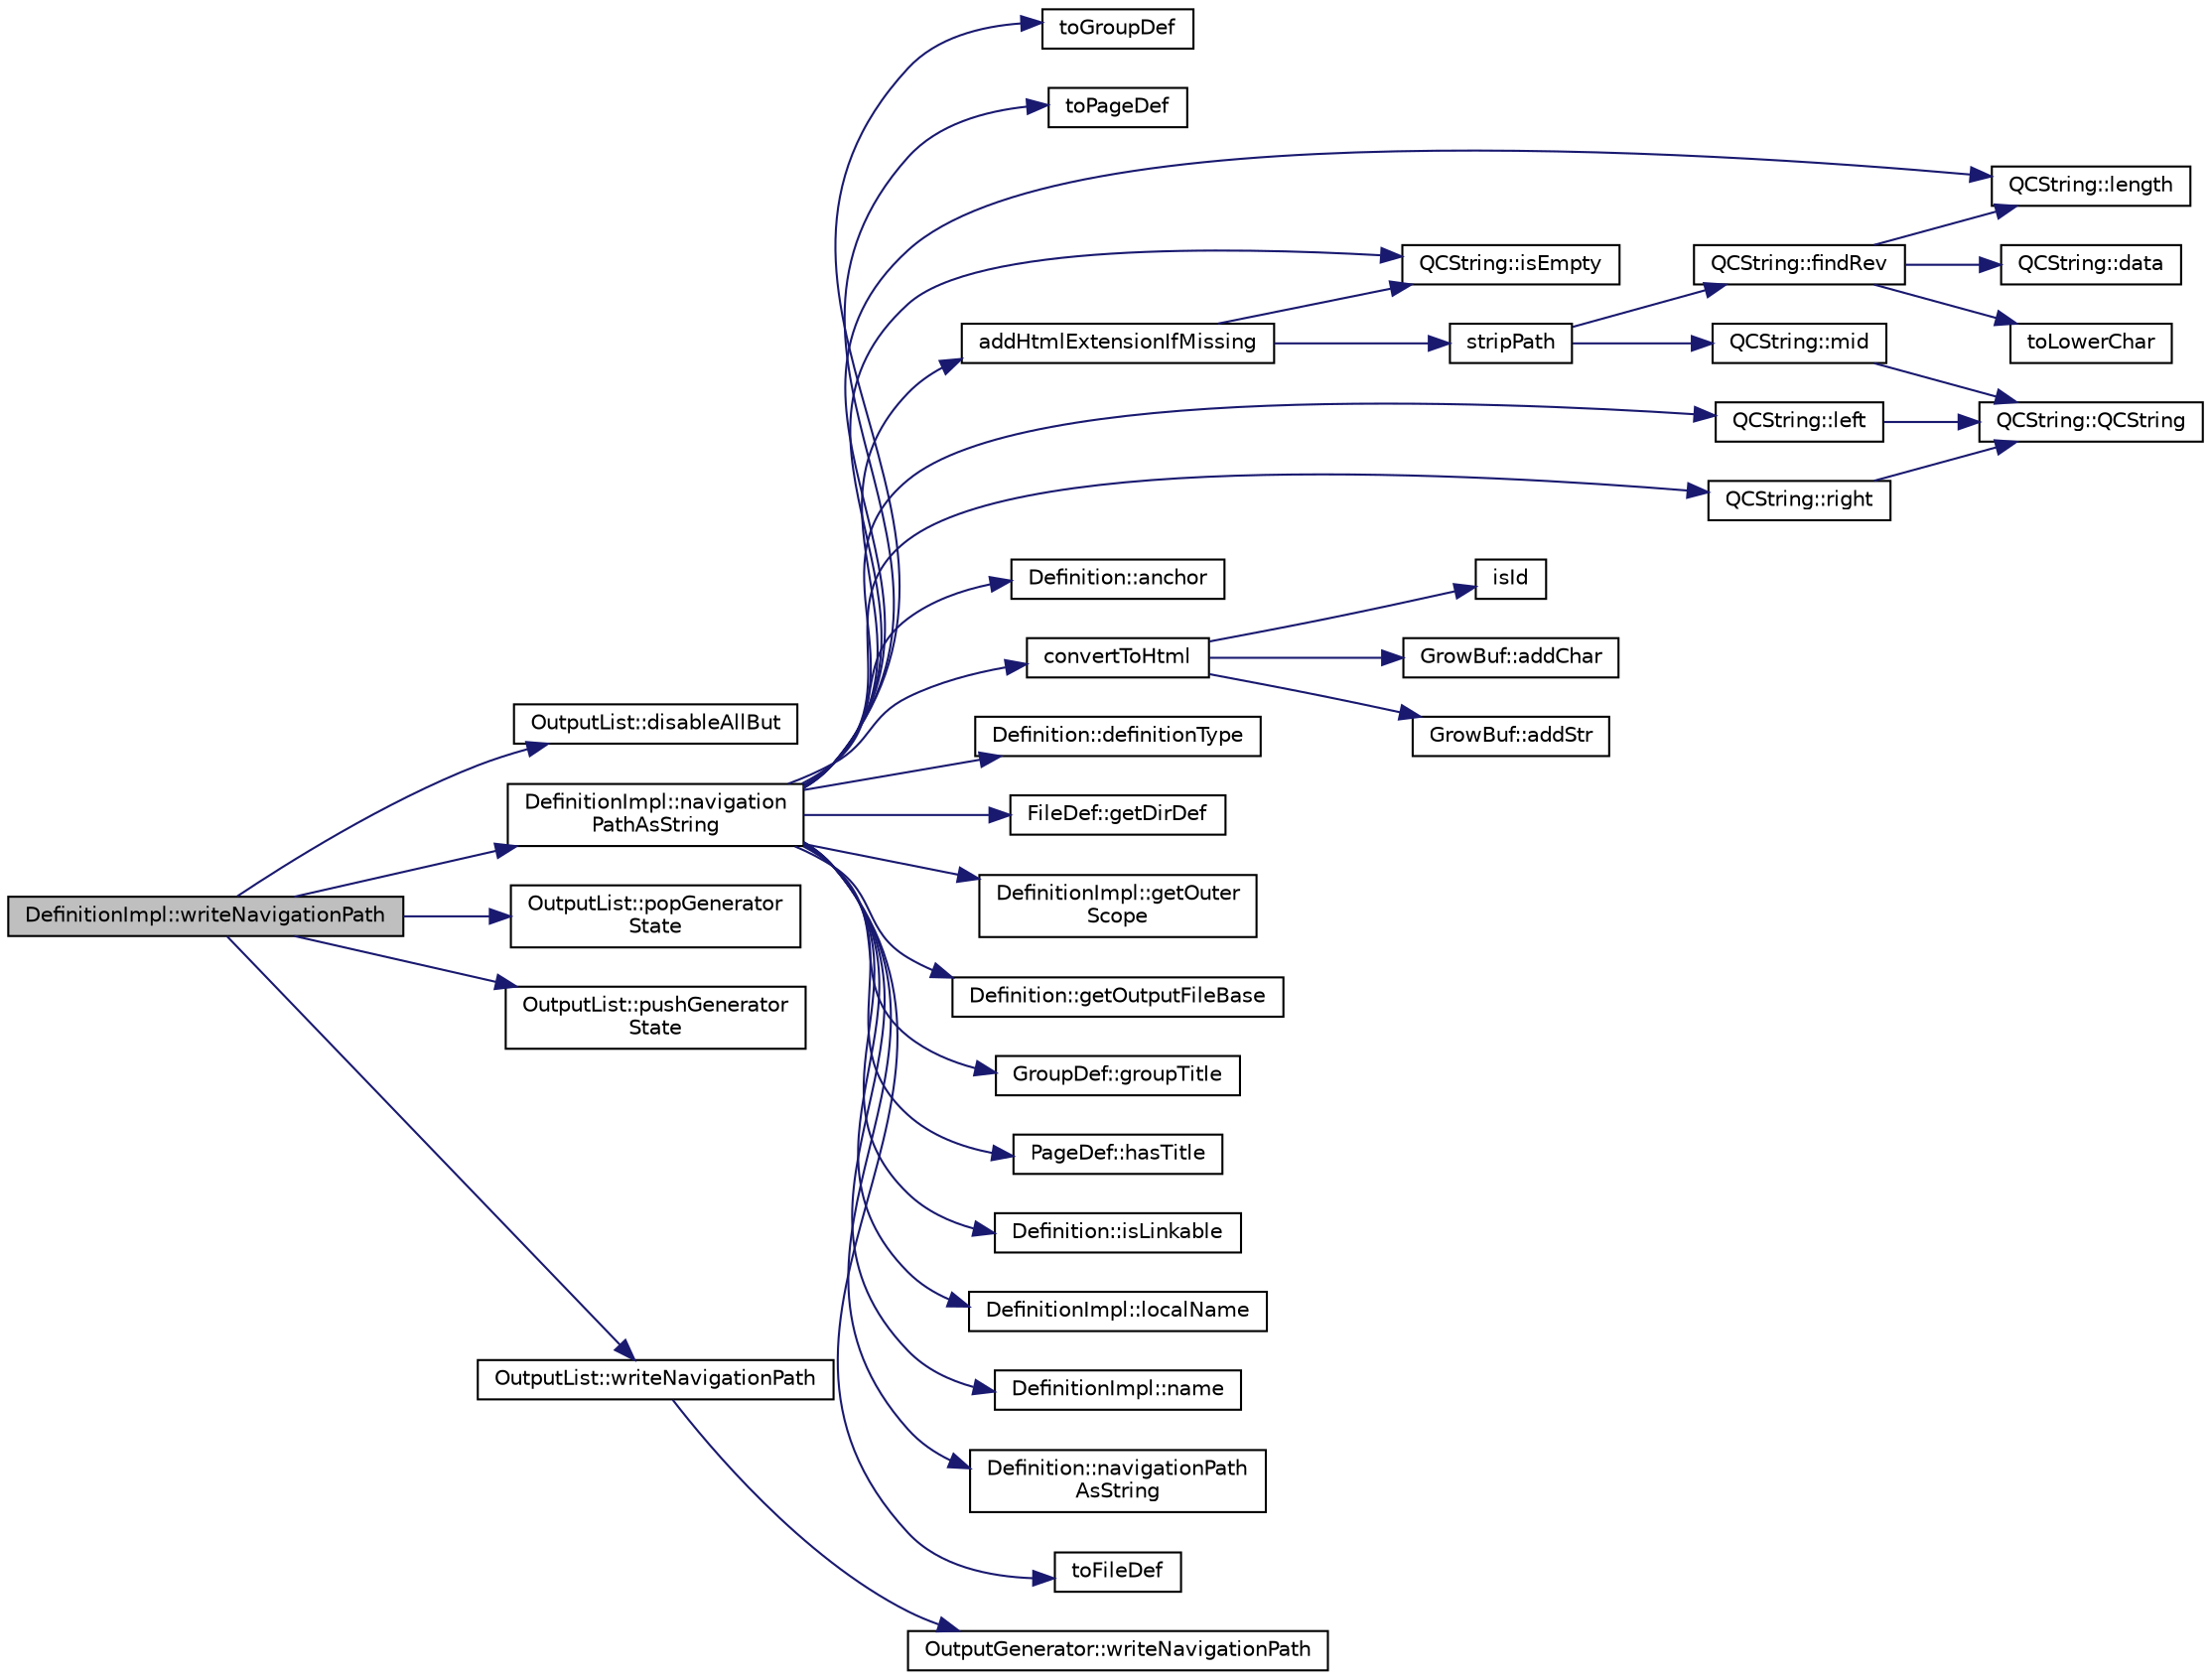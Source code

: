 digraph "DefinitionImpl::writeNavigationPath"
{
 // LATEX_PDF_SIZE
  edge [fontname="Helvetica",fontsize="10",labelfontname="Helvetica",labelfontsize="10"];
  node [fontname="Helvetica",fontsize="10",shape=record];
  rankdir="LR";
  Node1 [label="DefinitionImpl::writeNavigationPath",height=0.2,width=0.4,color="black", fillcolor="grey75", style="filled", fontcolor="black",tooltip=" "];
  Node1 -> Node2 [color="midnightblue",fontsize="10",style="solid",fontname="Helvetica"];
  Node2 [label="OutputList::disableAllBut",height=0.2,width=0.4,color="black", fillcolor="white", style="filled",URL="$classOutputList.html#a73f9be626eea01f1ccd1b446dcf2c003",tooltip=" "];
  Node1 -> Node3 [color="midnightblue",fontsize="10",style="solid",fontname="Helvetica"];
  Node3 [label="DefinitionImpl::navigation\lPathAsString",height=0.2,width=0.4,color="black", fillcolor="white", style="filled",URL="$classDefinitionImpl.html#ad4c47fcf278c5cb6b23e82b584413ee8",tooltip=" "];
  Node3 -> Node4 [color="midnightblue",fontsize="10",style="solid",fontname="Helvetica"];
  Node4 [label="addHtmlExtensionIfMissing",height=0.2,width=0.4,color="black", fillcolor="white", style="filled",URL="$util_8cpp.html#a36c74291c5a9adc05d5cb6c0932f6b82",tooltip=" "];
  Node4 -> Node5 [color="midnightblue",fontsize="10",style="solid",fontname="Helvetica"];
  Node5 [label="QCString::isEmpty",height=0.2,width=0.4,color="black", fillcolor="white", style="filled",URL="$classQCString.html#a621c4090d69ad7d05ef8e5234376c3d8",tooltip=" "];
  Node4 -> Node6 [color="midnightblue",fontsize="10",style="solid",fontname="Helvetica"];
  Node6 [label="stripPath",height=0.2,width=0.4,color="black", fillcolor="white", style="filled",URL="$util_8cpp.html#a3d37ec79f266698bd836af54ba75e63e",tooltip=" "];
  Node6 -> Node7 [color="midnightblue",fontsize="10",style="solid",fontname="Helvetica"];
  Node7 [label="QCString::findRev",height=0.2,width=0.4,color="black", fillcolor="white", style="filled",URL="$classQCString.html#ab47a6435c16d61d04fb448f1080b4e26",tooltip=" "];
  Node7 -> Node8 [color="midnightblue",fontsize="10",style="solid",fontname="Helvetica"];
  Node8 [label="QCString::data",height=0.2,width=0.4,color="black", fillcolor="white", style="filled",URL="$classQCString.html#ac3aa3ac1a1c36d3305eba22a2eb0d098",tooltip=" "];
  Node7 -> Node9 [color="midnightblue",fontsize="10",style="solid",fontname="Helvetica"];
  Node9 [label="QCString::length",height=0.2,width=0.4,color="black", fillcolor="white", style="filled",URL="$classQCString.html#ac52596733e9110b778019946d73fb268",tooltip=" "];
  Node7 -> Node10 [color="midnightblue",fontsize="10",style="solid",fontname="Helvetica"];
  Node10 [label="toLowerChar",height=0.2,width=0.4,color="black", fillcolor="white", style="filled",URL="$qcstring_8cpp.html#a4e545641f98651d4fb8299b407721f9b",tooltip=" "];
  Node6 -> Node11 [color="midnightblue",fontsize="10",style="solid",fontname="Helvetica"];
  Node11 [label="QCString::mid",height=0.2,width=0.4,color="black", fillcolor="white", style="filled",URL="$classQCString.html#a27136caf9c0bc4daca574cda6f113551",tooltip=" "];
  Node11 -> Node12 [color="midnightblue",fontsize="10",style="solid",fontname="Helvetica"];
  Node12 [label="QCString::QCString",height=0.2,width=0.4,color="black", fillcolor="white", style="filled",URL="$classQCString.html#ad691e1087cc03e14e00d1147ae0ecab7",tooltip=" "];
  Node3 -> Node13 [color="midnightblue",fontsize="10",style="solid",fontname="Helvetica"];
  Node13 [label="Definition::anchor",height=0.2,width=0.4,color="black", fillcolor="white", style="filled",URL="$classDefinition.html#a56e91f9b76f41208a22cfb2336871604",tooltip=" "];
  Node3 -> Node14 [color="midnightblue",fontsize="10",style="solid",fontname="Helvetica"];
  Node14 [label="convertToHtml",height=0.2,width=0.4,color="black", fillcolor="white", style="filled",URL="$util_8cpp.html#a2a3368111f86b401c8f223cd7374b5ac",tooltip=" "];
  Node14 -> Node15 [color="midnightblue",fontsize="10",style="solid",fontname="Helvetica"];
  Node15 [label="GrowBuf::addChar",height=0.2,width=0.4,color="black", fillcolor="white", style="filled",URL="$classGrowBuf.html#a46b4677f555d2abc718f26e71a59efda",tooltip=" "];
  Node14 -> Node16 [color="midnightblue",fontsize="10",style="solid",fontname="Helvetica"];
  Node16 [label="GrowBuf::addStr",height=0.2,width=0.4,color="black", fillcolor="white", style="filled",URL="$classGrowBuf.html#a5e0ff6d9f7a7139725d77a9d669340f3",tooltip=" "];
  Node14 -> Node17 [color="midnightblue",fontsize="10",style="solid",fontname="Helvetica"];
  Node17 [label="isId",height=0.2,width=0.4,color="black", fillcolor="white", style="filled",URL="$util_8h.html#ae320c88a8522836f00095d566529046f",tooltip=" "];
  Node3 -> Node18 [color="midnightblue",fontsize="10",style="solid",fontname="Helvetica"];
  Node18 [label="Definition::definitionType",height=0.2,width=0.4,color="black", fillcolor="white", style="filled",URL="$classDefinition.html#a526c39074637d4b17a3f67df56d961ff",tooltip=" "];
  Node3 -> Node19 [color="midnightblue",fontsize="10",style="solid",fontname="Helvetica"];
  Node19 [label="FileDef::getDirDef",height=0.2,width=0.4,color="black", fillcolor="white", style="filled",URL="$classFileDef.html#af21458ff3331bd2e517b67f1a374c139",tooltip=" "];
  Node3 -> Node20 [color="midnightblue",fontsize="10",style="solid",fontname="Helvetica"];
  Node20 [label="DefinitionImpl::getOuter\lScope",height=0.2,width=0.4,color="black", fillcolor="white", style="filled",URL="$classDefinitionImpl.html#af4c532e4bf069e74130ff214f40fa8c7",tooltip=" "];
  Node3 -> Node21 [color="midnightblue",fontsize="10",style="solid",fontname="Helvetica"];
  Node21 [label="Definition::getOutputFileBase",height=0.2,width=0.4,color="black", fillcolor="white", style="filled",URL="$classDefinition.html#acabecdc6bfda2015811eed5f3436322d",tooltip=" "];
  Node3 -> Node22 [color="midnightblue",fontsize="10",style="solid",fontname="Helvetica"];
  Node22 [label="GroupDef::groupTitle",height=0.2,width=0.4,color="black", fillcolor="white", style="filled",URL="$classGroupDef.html#a2caedefd187d92eb8c4afe01d403456e",tooltip=" "];
  Node3 -> Node23 [color="midnightblue",fontsize="10",style="solid",fontname="Helvetica"];
  Node23 [label="PageDef::hasTitle",height=0.2,width=0.4,color="black", fillcolor="white", style="filled",URL="$classPageDef.html#a73c07c74e91e201e5c9dc6f60528f229",tooltip=" "];
  Node3 -> Node5 [color="midnightblue",fontsize="10",style="solid",fontname="Helvetica"];
  Node3 -> Node24 [color="midnightblue",fontsize="10",style="solid",fontname="Helvetica"];
  Node24 [label="Definition::isLinkable",height=0.2,width=0.4,color="black", fillcolor="white", style="filled",URL="$classDefinition.html#a4002fd79c2d4dcf667c37c83d4214deb",tooltip=" "];
  Node3 -> Node25 [color="midnightblue",fontsize="10",style="solid",fontname="Helvetica"];
  Node25 [label="QCString::left",height=0.2,width=0.4,color="black", fillcolor="white", style="filled",URL="$classQCString.html#aecf8b66312c4e97333219cc344c11a4f",tooltip=" "];
  Node25 -> Node12 [color="midnightblue",fontsize="10",style="solid",fontname="Helvetica"];
  Node3 -> Node9 [color="midnightblue",fontsize="10",style="solid",fontname="Helvetica"];
  Node3 -> Node26 [color="midnightblue",fontsize="10",style="solid",fontname="Helvetica"];
  Node26 [label="DefinitionImpl::localName",height=0.2,width=0.4,color="black", fillcolor="white", style="filled",URL="$classDefinitionImpl.html#af176d6ff09963a1775552aa4e1a1ead2",tooltip=" "];
  Node3 -> Node27 [color="midnightblue",fontsize="10",style="solid",fontname="Helvetica"];
  Node27 [label="DefinitionImpl::name",height=0.2,width=0.4,color="black", fillcolor="white", style="filled",URL="$classDefinitionImpl.html#a74ef9c81f02bb1ffaf62ba31239750c4",tooltip=" "];
  Node3 -> Node28 [color="midnightblue",fontsize="10",style="solid",fontname="Helvetica"];
  Node28 [label="Definition::navigationPath\lAsString",height=0.2,width=0.4,color="black", fillcolor="white", style="filled",URL="$classDefinition.html#a31bb3c80373d0edcdf798a20c85e55fa",tooltip=" "];
  Node3 -> Node29 [color="midnightblue",fontsize="10",style="solid",fontname="Helvetica"];
  Node29 [label="QCString::right",height=0.2,width=0.4,color="black", fillcolor="white", style="filled",URL="$classQCString.html#a8f4aa5417f6a834f28c7148a1fe262d5",tooltip=" "];
  Node29 -> Node12 [color="midnightblue",fontsize="10",style="solid",fontname="Helvetica"];
  Node3 -> Node30 [color="midnightblue",fontsize="10",style="solid",fontname="Helvetica"];
  Node30 [label="toFileDef",height=0.2,width=0.4,color="black", fillcolor="white", style="filled",URL="$filedef_8cpp.html#a4114c484f3ccea1048608b9caa9f51de",tooltip=" "];
  Node3 -> Node31 [color="midnightblue",fontsize="10",style="solid",fontname="Helvetica"];
  Node31 [label="toGroupDef",height=0.2,width=0.4,color="black", fillcolor="white", style="filled",URL="$groupdef_8cpp.html#a81b6ac5e79beed572376b9aebfa96da5",tooltip=" "];
  Node3 -> Node32 [color="midnightblue",fontsize="10",style="solid",fontname="Helvetica"];
  Node32 [label="toPageDef",height=0.2,width=0.4,color="black", fillcolor="white", style="filled",URL="$pagedef_8cpp.html#a7697e578ee832ee5d8e992bf6dc93617",tooltip=" "];
  Node1 -> Node33 [color="midnightblue",fontsize="10",style="solid",fontname="Helvetica"];
  Node33 [label="OutputList::popGenerator\lState",height=0.2,width=0.4,color="black", fillcolor="white", style="filled",URL="$classOutputList.html#a94eb1af2ea07425ef1faa539d24adcf8",tooltip=" "];
  Node1 -> Node34 [color="midnightblue",fontsize="10",style="solid",fontname="Helvetica"];
  Node34 [label="OutputList::pushGenerator\lState",height=0.2,width=0.4,color="black", fillcolor="white", style="filled",URL="$classOutputList.html#a885957a64f7d87aefb663c4ec903188f",tooltip=" "];
  Node1 -> Node35 [color="midnightblue",fontsize="10",style="solid",fontname="Helvetica"];
  Node35 [label="OutputList::writeNavigationPath",height=0.2,width=0.4,color="black", fillcolor="white", style="filled",URL="$classOutputList.html#ace864e843eca954efb12af825f56bdca",tooltip=" "];
  Node35 -> Node36 [color="midnightblue",fontsize="10",style="solid",fontname="Helvetica"];
  Node36 [label="OutputGenerator::writeNavigationPath",height=0.2,width=0.4,color="black", fillcolor="white", style="filled",URL="$classOutputGenerator.html#a82c0a0b69d93652d92b1aea3621db77a",tooltip=" "];
}
